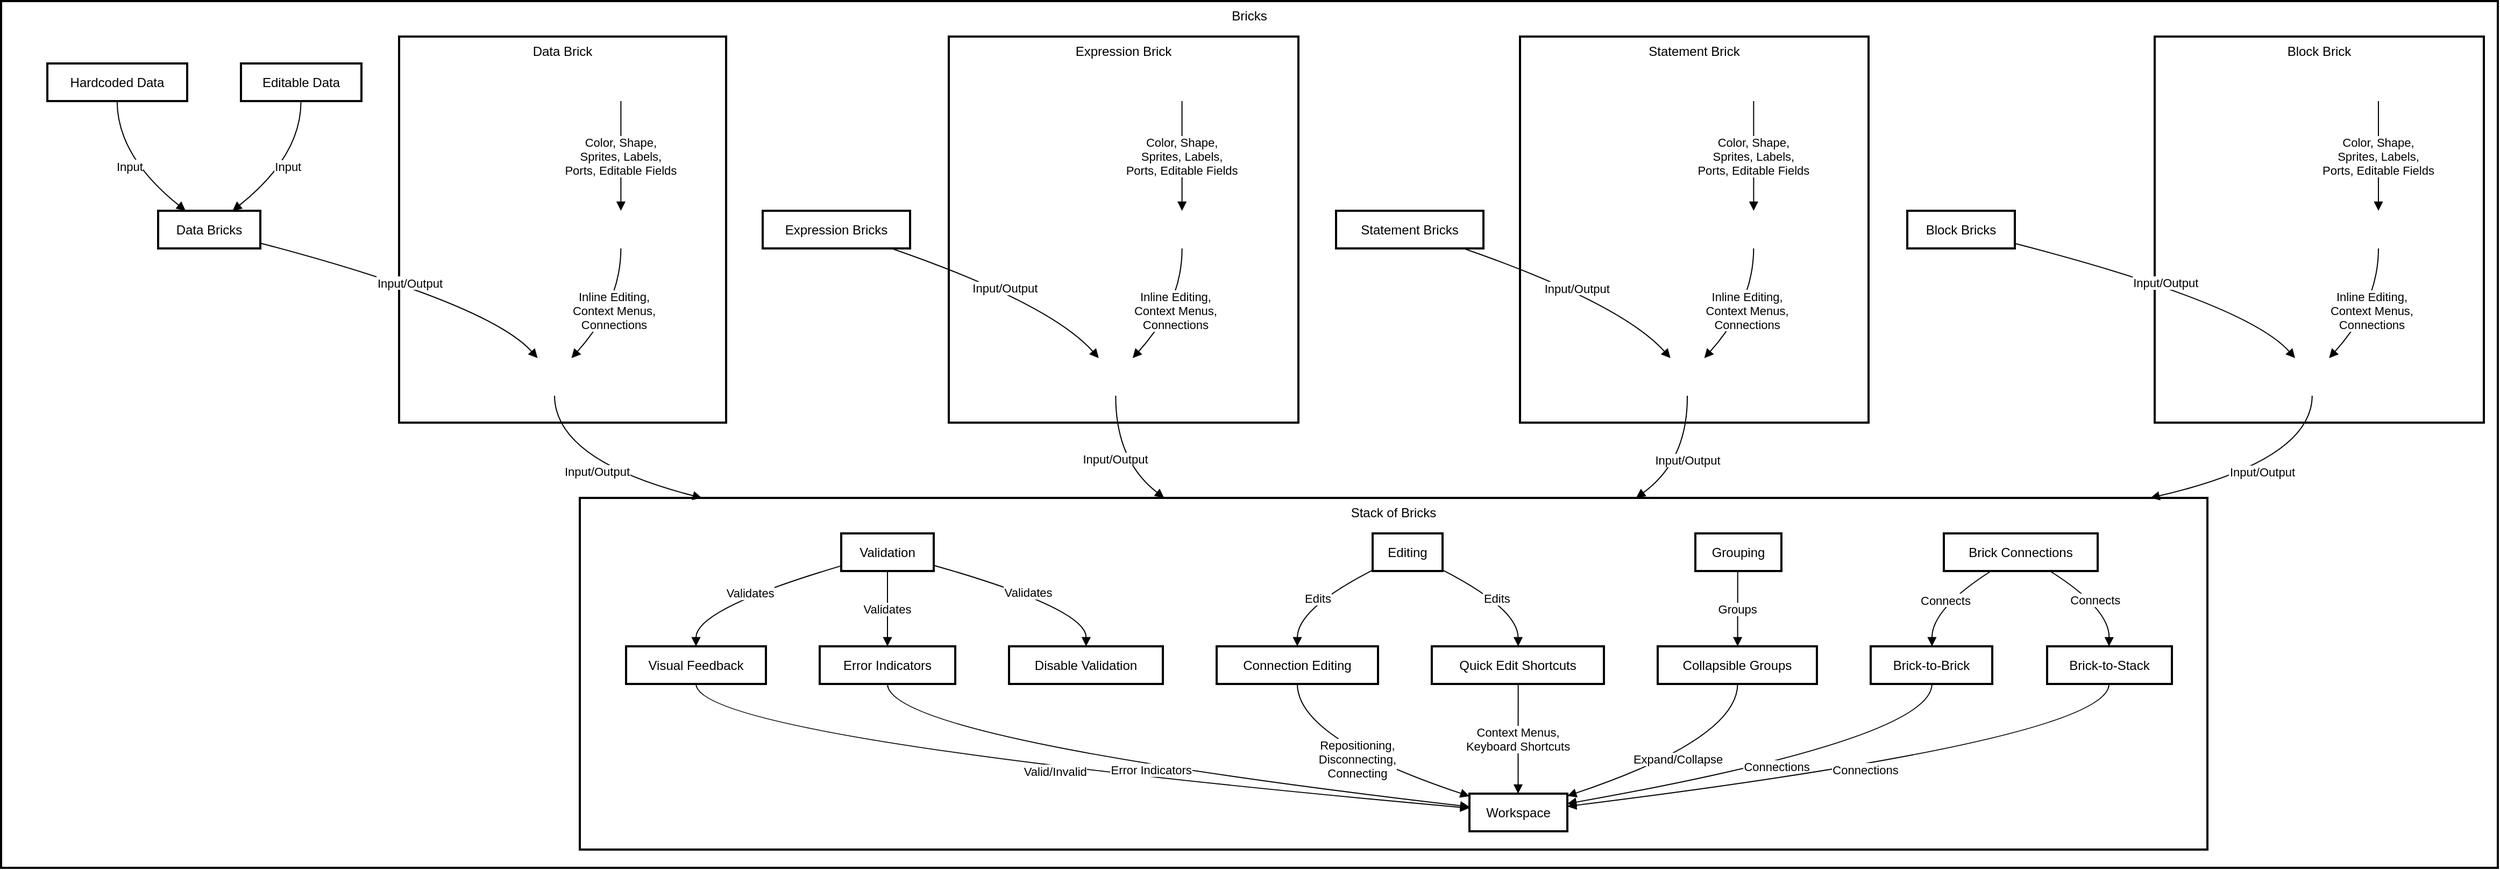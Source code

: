 <mxfile version="24.4.4" type="device">
  <diagram name="Page-1" id="PWuLtEQWgJFdSml_et74">
    <mxGraphModel dx="1434" dy="795" grid="1" gridSize="10" guides="1" tooltips="1" connect="1" arrows="1" fold="1" page="1" pageScale="1" pageWidth="850" pageHeight="1100" math="0" shadow="0">
      <root>
        <mxCell id="0" />
        <mxCell id="1" parent="0" />
        <mxCell id="HGng_sCw2mm2Ab41IilJ-43" value="Bricks" style="whiteSpace=wrap;strokeWidth=2;verticalAlign=top;" vertex="1" parent="1">
          <mxGeometry x="20" y="20" width="2321" height="806" as="geometry" />
        </mxCell>
        <mxCell id="HGng_sCw2mm2Ab41IilJ-44" value="Data Bricks" style="whiteSpace=wrap;strokeWidth=2;" vertex="1" parent="HGng_sCw2mm2Ab41IilJ-43">
          <mxGeometry x="146" y="195" width="95" height="35" as="geometry" />
        </mxCell>
        <mxCell id="HGng_sCw2mm2Ab41IilJ-45" value="Hardcoded Data" style="whiteSpace=wrap;strokeWidth=2;" vertex="1" parent="HGng_sCw2mm2Ab41IilJ-43">
          <mxGeometry x="43" y="58" width="130" height="35" as="geometry" />
        </mxCell>
        <mxCell id="HGng_sCw2mm2Ab41IilJ-46" value="Editable Data" style="whiteSpace=wrap;strokeWidth=2;" vertex="1" parent="HGng_sCw2mm2Ab41IilJ-43">
          <mxGeometry x="223" y="58" width="112" height="35" as="geometry" />
        </mxCell>
        <mxCell id="HGng_sCw2mm2Ab41IilJ-47" value="Data Processing" style="whiteSpace=wrap;strokeWidth=2;" vertex="1" parent="HGng_sCw2mm2Ab41IilJ-43">
          <mxGeometry x="451" y="332" width="127" height="35" as="geometry" />
        </mxCell>
        <mxCell id="HGng_sCw2mm2Ab41IilJ-48" value="Expression Bricks" style="whiteSpace=wrap;strokeWidth=2;" vertex="1" parent="HGng_sCw2mm2Ab41IilJ-43">
          <mxGeometry x="708" y="195" width="137" height="35" as="geometry" />
        </mxCell>
        <mxCell id="HGng_sCw2mm2Ab41IilJ-49" value="Expression Processing" style="whiteSpace=wrap;strokeWidth=2;" vertex="1" parent="HGng_sCw2mm2Ab41IilJ-43">
          <mxGeometry x="952" y="332" width="169" height="35" as="geometry" />
        </mxCell>
        <mxCell id="HGng_sCw2mm2Ab41IilJ-50" value="Statement Bricks" style="whiteSpace=wrap;strokeWidth=2;" vertex="1" parent="HGng_sCw2mm2Ab41IilJ-43">
          <mxGeometry x="1241" y="195" width="137" height="35" as="geometry" />
        </mxCell>
        <mxCell id="HGng_sCw2mm2Ab41IilJ-51" value="Statement Processing" style="whiteSpace=wrap;strokeWidth=2;" vertex="1" parent="HGng_sCw2mm2Ab41IilJ-43">
          <mxGeometry x="1483" y="332" width="168" height="35" as="geometry" />
        </mxCell>
        <mxCell id="HGng_sCw2mm2Ab41IilJ-52" value="Block Bricks" style="whiteSpace=wrap;strokeWidth=2;" vertex="1" parent="HGng_sCw2mm2Ab41IilJ-43">
          <mxGeometry x="1772" y="195" width="100" height="35" as="geometry" />
        </mxCell>
        <mxCell id="HGng_sCw2mm2Ab41IilJ-53" value="Block Processing" style="whiteSpace=wrap;strokeWidth=2;" vertex="1" parent="HGng_sCw2mm2Ab41IilJ-43">
          <mxGeometry x="2082" y="332" width="132" height="35" as="geometry" />
        </mxCell>
        <mxCell id="HGng_sCw2mm2Ab41IilJ-54" value="Appearance" style="whiteSpace=wrap;strokeWidth=2;" vertex="1" parent="HGng_sCw2mm2Ab41IilJ-43">
          <mxGeometry x="526" y="58" width="99" height="35" as="geometry" />
        </mxCell>
        <mxCell id="HGng_sCw2mm2Ab41IilJ-55" value="Interaction" style="whiteSpace=wrap;strokeWidth=2;" vertex="1" parent="HGng_sCw2mm2Ab41IilJ-43">
          <mxGeometry x="529" y="195" width="94" height="35" as="geometry" />
        </mxCell>
        <mxCell id="HGng_sCw2mm2Ab41IilJ-56" value="Appearance" style="whiteSpace=wrap;strokeWidth=2;" vertex="1" parent="HGng_sCw2mm2Ab41IilJ-43">
          <mxGeometry x="1048" y="58" width="99" height="35" as="geometry" />
        </mxCell>
        <mxCell id="HGng_sCw2mm2Ab41IilJ-57" value="Interaction" style="whiteSpace=wrap;strokeWidth=2;" vertex="1" parent="HGng_sCw2mm2Ab41IilJ-43">
          <mxGeometry x="1051" y="195" width="94" height="35" as="geometry" />
        </mxCell>
        <mxCell id="HGng_sCw2mm2Ab41IilJ-58" value="Appearance" style="whiteSpace=wrap;strokeWidth=2;" vertex="1" parent="HGng_sCw2mm2Ab41IilJ-43">
          <mxGeometry x="1580" y="58" width="99" height="35" as="geometry" />
        </mxCell>
        <mxCell id="HGng_sCw2mm2Ab41IilJ-59" value="Interaction" style="whiteSpace=wrap;strokeWidth=2;" vertex="1" parent="HGng_sCw2mm2Ab41IilJ-43">
          <mxGeometry x="1582" y="195" width="94" height="35" as="geometry" />
        </mxCell>
        <mxCell id="HGng_sCw2mm2Ab41IilJ-60" value="Appearance" style="whiteSpace=wrap;strokeWidth=2;" vertex="1" parent="HGng_sCw2mm2Ab41IilJ-43">
          <mxGeometry x="2160" y="58" width="99" height="35" as="geometry" />
        </mxCell>
        <mxCell id="HGng_sCw2mm2Ab41IilJ-61" value="Interaction" style="whiteSpace=wrap;strokeWidth=2;" vertex="1" parent="HGng_sCw2mm2Ab41IilJ-43">
          <mxGeometry x="2163" y="195" width="94" height="35" as="geometry" />
        </mxCell>
        <mxCell id="HGng_sCw2mm2Ab41IilJ-62" value="Stack of Bricks" style="whiteSpace=wrap;strokeWidth=2;verticalAlign=top;" vertex="1" parent="HGng_sCw2mm2Ab41IilJ-43">
          <mxGeometry x="538" y="462" width="1513" height="327" as="geometry" />
        </mxCell>
        <mxCell id="HGng_sCw2mm2Ab41IilJ-63" value="Validation" style="whiteSpace=wrap;strokeWidth=2;" vertex="1" parent="HGng_sCw2mm2Ab41IilJ-62">
          <mxGeometry x="243" y="33" width="86" height="35" as="geometry" />
        </mxCell>
        <mxCell id="HGng_sCw2mm2Ab41IilJ-64" value="Visual Feedback" style="whiteSpace=wrap;strokeWidth=2;" vertex="1" parent="HGng_sCw2mm2Ab41IilJ-62">
          <mxGeometry x="43" y="138" width="130" height="35" as="geometry" />
        </mxCell>
        <mxCell id="HGng_sCw2mm2Ab41IilJ-65" value="Error Indicators" style="whiteSpace=wrap;strokeWidth=2;" vertex="1" parent="HGng_sCw2mm2Ab41IilJ-62">
          <mxGeometry x="223" y="138" width="126" height="35" as="geometry" />
        </mxCell>
        <mxCell id="HGng_sCw2mm2Ab41IilJ-66" value="Disable Validation" style="whiteSpace=wrap;strokeWidth=2;" vertex="1" parent="HGng_sCw2mm2Ab41IilJ-62">
          <mxGeometry x="399" y="138" width="143" height="35" as="geometry" />
        </mxCell>
        <mxCell id="HGng_sCw2mm2Ab41IilJ-67" value="Workspace" style="whiteSpace=wrap;strokeWidth=2;" vertex="1" parent="HGng_sCw2mm2Ab41IilJ-62">
          <mxGeometry x="827" y="275" width="91" height="35" as="geometry" />
        </mxCell>
        <mxCell id="HGng_sCw2mm2Ab41IilJ-68" value="Editing" style="whiteSpace=wrap;strokeWidth=2;" vertex="1" parent="HGng_sCw2mm2Ab41IilJ-62">
          <mxGeometry x="737" y="33" width="65" height="35" as="geometry" />
        </mxCell>
        <mxCell id="HGng_sCw2mm2Ab41IilJ-69" value="Connection Editing" style="whiteSpace=wrap;strokeWidth=2;" vertex="1" parent="HGng_sCw2mm2Ab41IilJ-62">
          <mxGeometry x="592" y="138" width="150" height="35" as="geometry" />
        </mxCell>
        <mxCell id="HGng_sCw2mm2Ab41IilJ-70" value="Quick Edit Shortcuts" style="whiteSpace=wrap;strokeWidth=2;" vertex="1" parent="HGng_sCw2mm2Ab41IilJ-62">
          <mxGeometry x="792" y="138" width="160" height="35" as="geometry" />
        </mxCell>
        <mxCell id="HGng_sCw2mm2Ab41IilJ-71" value="Grouping" style="whiteSpace=wrap;strokeWidth=2;" vertex="1" parent="HGng_sCw2mm2Ab41IilJ-62">
          <mxGeometry x="1037" y="33" width="80" height="35" as="geometry" />
        </mxCell>
        <mxCell id="HGng_sCw2mm2Ab41IilJ-72" value="Collapsible Groups" style="whiteSpace=wrap;strokeWidth=2;" vertex="1" parent="HGng_sCw2mm2Ab41IilJ-62">
          <mxGeometry x="1002" y="138" width="148" height="35" as="geometry" />
        </mxCell>
        <mxCell id="HGng_sCw2mm2Ab41IilJ-73" value="Brick Connections" style="whiteSpace=wrap;strokeWidth=2;" vertex="1" parent="HGng_sCw2mm2Ab41IilJ-62">
          <mxGeometry x="1268" y="33" width="143" height="35" as="geometry" />
        </mxCell>
        <mxCell id="HGng_sCw2mm2Ab41IilJ-74" value="Brick-to-Brick" style="whiteSpace=wrap;strokeWidth=2;" vertex="1" parent="HGng_sCw2mm2Ab41IilJ-62">
          <mxGeometry x="1200" y="138" width="113" height="35" as="geometry" />
        </mxCell>
        <mxCell id="HGng_sCw2mm2Ab41IilJ-75" value="Brick-to-Stack" style="whiteSpace=wrap;strokeWidth=2;" vertex="1" parent="HGng_sCw2mm2Ab41IilJ-62">
          <mxGeometry x="1364" y="138" width="116" height="35" as="geometry" />
        </mxCell>
        <mxCell id="HGng_sCw2mm2Ab41IilJ-76" value="Validates" style="curved=1;startArrow=none;endArrow=block;exitX=-0.002;exitY=0.864;entryX=0.5;entryY=0;rounded=0;" edge="1" parent="HGng_sCw2mm2Ab41IilJ-62" source="HGng_sCw2mm2Ab41IilJ-63" target="HGng_sCw2mm2Ab41IilJ-64">
          <mxGeometry relative="1" as="geometry">
            <Array as="points">
              <mxPoint x="108" y="103" />
            </Array>
          </mxGeometry>
        </mxCell>
        <mxCell id="HGng_sCw2mm2Ab41IilJ-77" value="Validates" style="curved=1;startArrow=none;endArrow=block;exitX=0.5;exitY=1;entryX=0.5;entryY=0;rounded=0;" edge="1" parent="HGng_sCw2mm2Ab41IilJ-62" source="HGng_sCw2mm2Ab41IilJ-63" target="HGng_sCw2mm2Ab41IilJ-65">
          <mxGeometry relative="1" as="geometry">
            <Array as="points" />
          </mxGeometry>
        </mxCell>
        <mxCell id="HGng_sCw2mm2Ab41IilJ-78" value="Validates" style="curved=1;startArrow=none;endArrow=block;exitX=1.003;exitY=0.851;entryX=0.501;entryY=0;rounded=0;" edge="1" parent="HGng_sCw2mm2Ab41IilJ-62" source="HGng_sCw2mm2Ab41IilJ-63" target="HGng_sCw2mm2Ab41IilJ-66">
          <mxGeometry relative="1" as="geometry">
            <Array as="points">
              <mxPoint x="471" y="103" />
            </Array>
          </mxGeometry>
        </mxCell>
        <mxCell id="HGng_sCw2mm2Ab41IilJ-79" value="Valid/Invalid" style="curved=1;startArrow=none;endArrow=block;exitX=0.5;exitY=1;entryX=-0.004;entryY=0.383;rounded=0;" edge="1" parent="HGng_sCw2mm2Ab41IilJ-62" source="HGng_sCw2mm2Ab41IilJ-64" target="HGng_sCw2mm2Ab41IilJ-67">
          <mxGeometry relative="1" as="geometry">
            <Array as="points">
              <mxPoint x="108" y="224" />
            </Array>
          </mxGeometry>
        </mxCell>
        <mxCell id="HGng_sCw2mm2Ab41IilJ-80" value="Error Indicators" style="curved=1;startArrow=none;endArrow=block;exitX=0.5;exitY=1;entryX=-0.004;entryY=0.348;rounded=0;" edge="1" parent="HGng_sCw2mm2Ab41IilJ-62" source="HGng_sCw2mm2Ab41IilJ-65" target="HGng_sCw2mm2Ab41IilJ-67">
          <mxGeometry relative="1" as="geometry">
            <Array as="points">
              <mxPoint x="286" y="224" />
            </Array>
          </mxGeometry>
        </mxCell>
        <mxCell id="HGng_sCw2mm2Ab41IilJ-81" value="Edits" style="curved=1;startArrow=none;endArrow=block;exitX=0.004;exitY=0.973;entryX=0.5;entryY=0;rounded=0;" edge="1" parent="HGng_sCw2mm2Ab41IilJ-62" source="HGng_sCw2mm2Ab41IilJ-68" target="HGng_sCw2mm2Ab41IilJ-69">
          <mxGeometry relative="1" as="geometry">
            <Array as="points">
              <mxPoint x="667" y="103" />
            </Array>
          </mxGeometry>
        </mxCell>
        <mxCell id="HGng_sCw2mm2Ab41IilJ-82" value="Edits" style="curved=1;startArrow=none;endArrow=block;exitX=1.001;exitY=0.973;entryX=0.502;entryY=0;rounded=0;" edge="1" parent="HGng_sCw2mm2Ab41IilJ-62" source="HGng_sCw2mm2Ab41IilJ-68" target="HGng_sCw2mm2Ab41IilJ-70">
          <mxGeometry relative="1" as="geometry">
            <Array as="points">
              <mxPoint x="872" y="103" />
            </Array>
          </mxGeometry>
        </mxCell>
        <mxCell id="HGng_sCw2mm2Ab41IilJ-83" value="Repositioning,&#xa;Disconnecting,&#xa;Connecting" style="curved=1;startArrow=none;endArrow=block;exitX=0.5;exitY=1;entryX=-0.004;entryY=0.065;rounded=0;" edge="1" parent="HGng_sCw2mm2Ab41IilJ-62" source="HGng_sCw2mm2Ab41IilJ-69" target="HGng_sCw2mm2Ab41IilJ-67">
          <mxGeometry relative="1" as="geometry">
            <Array as="points">
              <mxPoint x="667" y="224" />
            </Array>
          </mxGeometry>
        </mxCell>
        <mxCell id="HGng_sCw2mm2Ab41IilJ-84" value="Context Menus,&#xa;Keyboard Shortcuts" style="curved=1;startArrow=none;endArrow=block;exitX=0.502;exitY=1;entryX=0.497;entryY=0;rounded=0;" edge="1" parent="HGng_sCw2mm2Ab41IilJ-62" source="HGng_sCw2mm2Ab41IilJ-70" target="HGng_sCw2mm2Ab41IilJ-67">
          <mxGeometry relative="1" as="geometry">
            <Array as="points" />
          </mxGeometry>
        </mxCell>
        <mxCell id="HGng_sCw2mm2Ab41IilJ-85" value="Groups" style="curved=1;startArrow=none;endArrow=block;exitX=0.492;exitY=1;entryX=0.502;entryY=0;rounded=0;" edge="1" parent="HGng_sCw2mm2Ab41IilJ-62" source="HGng_sCw2mm2Ab41IilJ-71" target="HGng_sCw2mm2Ab41IilJ-72">
          <mxGeometry relative="1" as="geometry">
            <Array as="points" />
          </mxGeometry>
        </mxCell>
        <mxCell id="HGng_sCw2mm2Ab41IilJ-86" value="Expand/Collapse" style="curved=1;startArrow=none;endArrow=block;exitX=0.502;exitY=1;entryX=0.999;entryY=0.063;rounded=0;" edge="1" parent="HGng_sCw2mm2Ab41IilJ-62" source="HGng_sCw2mm2Ab41IilJ-72" target="HGng_sCw2mm2Ab41IilJ-67">
          <mxGeometry relative="1" as="geometry">
            <Array as="points">
              <mxPoint x="1076" y="224" />
            </Array>
          </mxGeometry>
        </mxCell>
        <mxCell id="HGng_sCw2mm2Ab41IilJ-87" value="Connects" style="curved=1;startArrow=none;endArrow=block;exitX=0.307;exitY=1;entryX=0.504;entryY=0;rounded=0;" edge="1" parent="HGng_sCw2mm2Ab41IilJ-62" source="HGng_sCw2mm2Ab41IilJ-73" target="HGng_sCw2mm2Ab41IilJ-74">
          <mxGeometry relative="1" as="geometry">
            <Array as="points">
              <mxPoint x="1257" y="103" />
            </Array>
          </mxGeometry>
        </mxCell>
        <mxCell id="HGng_sCw2mm2Ab41IilJ-88" value="Connects" style="curved=1;startArrow=none;endArrow=block;exitX=0.69;exitY=1;entryX=0.496;entryY=0;rounded=0;" edge="1" parent="HGng_sCw2mm2Ab41IilJ-62" source="HGng_sCw2mm2Ab41IilJ-73" target="HGng_sCw2mm2Ab41IilJ-75">
          <mxGeometry relative="1" as="geometry">
            <Array as="points">
              <mxPoint x="1422" y="103" />
            </Array>
          </mxGeometry>
        </mxCell>
        <mxCell id="HGng_sCw2mm2Ab41IilJ-89" value="Connections" style="curved=1;startArrow=none;endArrow=block;exitX=0.504;exitY=1;entryX=0.999;entryY=0.268;rounded=0;" edge="1" parent="HGng_sCw2mm2Ab41IilJ-62" source="HGng_sCw2mm2Ab41IilJ-74" target="HGng_sCw2mm2Ab41IilJ-67">
          <mxGeometry relative="1" as="geometry">
            <Array as="points">
              <mxPoint x="1257" y="224" />
            </Array>
          </mxGeometry>
        </mxCell>
        <mxCell id="HGng_sCw2mm2Ab41IilJ-90" value="Connections" style="curved=1;startArrow=none;endArrow=block;exitX=0.496;exitY=1;entryX=0.999;entryY=0.338;rounded=0;" edge="1" parent="HGng_sCw2mm2Ab41IilJ-62" source="HGng_sCw2mm2Ab41IilJ-75" target="HGng_sCw2mm2Ab41IilJ-67">
          <mxGeometry relative="1" as="geometry">
            <Array as="points">
              <mxPoint x="1422" y="224" />
            </Array>
          </mxGeometry>
        </mxCell>
        <mxCell id="HGng_sCw2mm2Ab41IilJ-91" value="Data Brick" style="whiteSpace=wrap;strokeWidth=2;verticalAlign=top;" vertex="1" parent="HGng_sCw2mm2Ab41IilJ-43">
          <mxGeometry x="370" y="33" width="304" height="359" as="geometry" />
        </mxCell>
        <mxCell id="HGng_sCw2mm2Ab41IilJ-92" value="Expression Brick" style="whiteSpace=wrap;strokeWidth=2;verticalAlign=top;" vertex="1" parent="HGng_sCw2mm2Ab41IilJ-43">
          <mxGeometry x="881" y="33" width="325" height="359" as="geometry" />
        </mxCell>
        <mxCell id="HGng_sCw2mm2Ab41IilJ-93" value="Statement Brick" style="whiteSpace=wrap;strokeWidth=2;verticalAlign=top;" vertex="1" parent="HGng_sCw2mm2Ab41IilJ-43">
          <mxGeometry x="1412" y="33" width="324" height="359" as="geometry" />
        </mxCell>
        <mxCell id="HGng_sCw2mm2Ab41IilJ-94" value="Block Brick" style="whiteSpace=wrap;strokeWidth=2;verticalAlign=top;" vertex="1" parent="HGng_sCw2mm2Ab41IilJ-43">
          <mxGeometry x="2002" y="33" width="306" height="359" as="geometry" />
        </mxCell>
        <mxCell id="HGng_sCw2mm2Ab41IilJ-95" value="Input" style="curved=1;startArrow=none;endArrow=block;exitX=0.499;exitY=1;entryX=0.269;entryY=0;rounded=0;" edge="1" parent="HGng_sCw2mm2Ab41IilJ-43" source="HGng_sCw2mm2Ab41IilJ-45" target="HGng_sCw2mm2Ab41IilJ-44">
          <mxGeometry relative="1" as="geometry">
            <Array as="points">
              <mxPoint x="108" y="144" />
            </Array>
          </mxGeometry>
        </mxCell>
        <mxCell id="HGng_sCw2mm2Ab41IilJ-96" value="Input" style="curved=1;startArrow=none;endArrow=block;exitX=0.498;exitY=1;entryX=0.728;entryY=0;rounded=0;" edge="1" parent="HGng_sCw2mm2Ab41IilJ-43" source="HGng_sCw2mm2Ab41IilJ-46" target="HGng_sCw2mm2Ab41IilJ-44">
          <mxGeometry relative="1" as="geometry">
            <Array as="points">
              <mxPoint x="279" y="144" />
            </Array>
          </mxGeometry>
        </mxCell>
        <mxCell id="HGng_sCw2mm2Ab41IilJ-97" value="Input/Output" style="curved=1;startArrow=none;endArrow=block;exitX=0.999;exitY=0.859;entryX=0.376;entryY=0;rounded=0;" edge="1" parent="HGng_sCw2mm2Ab41IilJ-43" source="HGng_sCw2mm2Ab41IilJ-44" target="HGng_sCw2mm2Ab41IilJ-47">
          <mxGeometry relative="1" as="geometry">
            <Array as="points">
              <mxPoint x="453" y="281" />
            </Array>
          </mxGeometry>
        </mxCell>
        <mxCell id="HGng_sCw2mm2Ab41IilJ-98" value="Input/Output" style="curved=1;startArrow=none;endArrow=block;exitX=0.873;exitY=1;entryX=0.405;entryY=0;rounded=0;" edge="1" parent="HGng_sCw2mm2Ab41IilJ-43" source="HGng_sCw2mm2Ab41IilJ-48" target="HGng_sCw2mm2Ab41IilJ-49">
          <mxGeometry relative="1" as="geometry">
            <Array as="points">
              <mxPoint x="975" y="281" />
            </Array>
          </mxGeometry>
        </mxCell>
        <mxCell id="HGng_sCw2mm2Ab41IilJ-99" value="Input/Output" style="curved=1;startArrow=none;endArrow=block;exitX=0.864;exitY=1;entryX=0.41;entryY=0;rounded=0;" edge="1" parent="HGng_sCw2mm2Ab41IilJ-43" source="HGng_sCw2mm2Ab41IilJ-50" target="HGng_sCw2mm2Ab41IilJ-51">
          <mxGeometry relative="1" as="geometry">
            <Array as="points">
              <mxPoint x="1506" y="281" />
            </Array>
          </mxGeometry>
        </mxCell>
        <mxCell id="HGng_sCw2mm2Ab41IilJ-100" value="Input/Output" style="curved=1;startArrow=none;endArrow=block;exitX=1.004;exitY=0.872;entryX=0.383;entryY=0;rounded=0;" edge="1" parent="HGng_sCw2mm2Ab41IilJ-43" source="HGng_sCw2mm2Ab41IilJ-52" target="HGng_sCw2mm2Ab41IilJ-53">
          <mxGeometry relative="1" as="geometry">
            <Array as="points">
              <mxPoint x="2087" y="281" />
            </Array>
          </mxGeometry>
        </mxCell>
        <mxCell id="HGng_sCw2mm2Ab41IilJ-101" value="Color, Shape,&#xa;Sprites, Labels,&#xa;Ports, Editable Fields" style="curved=1;startArrow=none;endArrow=block;exitX=0.507;exitY=1;entryX=0.502;entryY=0;rounded=0;" edge="1" parent="HGng_sCw2mm2Ab41IilJ-43" source="HGng_sCw2mm2Ab41IilJ-54" target="HGng_sCw2mm2Ab41IilJ-55">
          <mxGeometry relative="1" as="geometry">
            <Array as="points" />
          </mxGeometry>
        </mxCell>
        <mxCell id="HGng_sCw2mm2Ab41IilJ-102" value="Inline Editing,&#xa;Context Menus,&#xa;Connections" style="curved=1;startArrow=none;endArrow=block;exitX=0.502;exitY=1;entryX=0.624;entryY=0;rounded=0;" edge="1" parent="HGng_sCw2mm2Ab41IilJ-43" source="HGng_sCw2mm2Ab41IilJ-55" target="HGng_sCw2mm2Ab41IilJ-47">
          <mxGeometry relative="1" as="geometry">
            <Array as="points">
              <mxPoint x="576" y="281" />
            </Array>
          </mxGeometry>
        </mxCell>
        <mxCell id="HGng_sCw2mm2Ab41IilJ-103" value="Color, Shape,&#xa;Sprites, Labels,&#xa;Ports, Editable Fields" style="curved=1;startArrow=none;endArrow=block;exitX=0.503;exitY=1;entryX=0.498;entryY=0;rounded=0;" edge="1" parent="HGng_sCw2mm2Ab41IilJ-43" source="HGng_sCw2mm2Ab41IilJ-56" target="HGng_sCw2mm2Ab41IilJ-57">
          <mxGeometry relative="1" as="geometry">
            <Array as="points" />
          </mxGeometry>
        </mxCell>
        <mxCell id="HGng_sCw2mm2Ab41IilJ-104" value="Inline Editing,&#xa;Context Menus,&#xa;Connections" style="curved=1;startArrow=none;endArrow=block;exitX=0.498;exitY=1;entryX=0.591;entryY=0;rounded=0;" edge="1" parent="HGng_sCw2mm2Ab41IilJ-43" source="HGng_sCw2mm2Ab41IilJ-57" target="HGng_sCw2mm2Ab41IilJ-49">
          <mxGeometry relative="1" as="geometry">
            <Array as="points">
              <mxPoint x="1098" y="281" />
            </Array>
          </mxGeometry>
        </mxCell>
        <mxCell id="HGng_sCw2mm2Ab41IilJ-105" value="Color, Shape,&#xa;Sprites, Labels,&#xa;Ports, Editable Fields" style="curved=1;startArrow=none;endArrow=block;exitX=0.497;exitY=1;entryX=0.502;entryY=0;rounded=0;" edge="1" parent="HGng_sCw2mm2Ab41IilJ-43" source="HGng_sCw2mm2Ab41IilJ-58" target="HGng_sCw2mm2Ab41IilJ-59">
          <mxGeometry relative="1" as="geometry">
            <Array as="points" />
          </mxGeometry>
        </mxCell>
        <mxCell id="HGng_sCw2mm2Ab41IilJ-106" value="Inline Editing,&#xa;Context Menus,&#xa;Connections" style="curved=1;startArrow=none;endArrow=block;exitX=0.502;exitY=1;entryX=0.597;entryY=0;rounded=0;" edge="1" parent="HGng_sCw2mm2Ab41IilJ-43" source="HGng_sCw2mm2Ab41IilJ-59" target="HGng_sCw2mm2Ab41IilJ-51">
          <mxGeometry relative="1" as="geometry">
            <Array as="points">
              <mxPoint x="1629" y="281" />
            </Array>
          </mxGeometry>
        </mxCell>
        <mxCell id="HGng_sCw2mm2Ab41IilJ-107" value="Color, Shape,&#xa;Sprites, Labels,&#xa;Ports, Editable Fields" style="curved=1;startArrow=none;endArrow=block;exitX=0.505;exitY=1;entryX=0.5;entryY=0;rounded=0;" edge="1" parent="HGng_sCw2mm2Ab41IilJ-43" source="HGng_sCw2mm2Ab41IilJ-60" target="HGng_sCw2mm2Ab41IilJ-61">
          <mxGeometry relative="1" as="geometry">
            <Array as="points" />
          </mxGeometry>
        </mxCell>
        <mxCell id="HGng_sCw2mm2Ab41IilJ-108" value="Inline Editing,&#xa;Context Menus,&#xa;Connections" style="curved=1;startArrow=none;endArrow=block;exitX=0.5;exitY=1;entryX=0.622;entryY=0;rounded=0;" edge="1" parent="HGng_sCw2mm2Ab41IilJ-43" source="HGng_sCw2mm2Ab41IilJ-61" target="HGng_sCw2mm2Ab41IilJ-53">
          <mxGeometry relative="1" as="geometry">
            <Array as="points">
              <mxPoint x="2210" y="281" />
            </Array>
          </mxGeometry>
        </mxCell>
        <mxCell id="HGng_sCw2mm2Ab41IilJ-109" value="Input/Output" style="curved=1;startArrow=none;endArrow=block;exitX=0.5;exitY=1;entryX=0.075;entryY=0;rounded=0;" edge="1" parent="HGng_sCw2mm2Ab41IilJ-43" source="HGng_sCw2mm2Ab41IilJ-47" target="HGng_sCw2mm2Ab41IilJ-62">
          <mxGeometry relative="1" as="geometry">
            <Array as="points">
              <mxPoint x="515" y="427" />
            </Array>
          </mxGeometry>
        </mxCell>
        <mxCell id="HGng_sCw2mm2Ab41IilJ-110" value="Input/Output" style="curved=1;startArrow=none;endArrow=block;exitX=0.498;exitY=1;entryX=0.359;entryY=0;rounded=0;" edge="1" parent="HGng_sCw2mm2Ab41IilJ-43" source="HGng_sCw2mm2Ab41IilJ-49" target="HGng_sCw2mm2Ab41IilJ-62">
          <mxGeometry relative="1" as="geometry">
            <Array as="points">
              <mxPoint x="1036" y="427" />
            </Array>
          </mxGeometry>
        </mxCell>
        <mxCell id="HGng_sCw2mm2Ab41IilJ-111" value="Input/Output" style="curved=1;startArrow=none;endArrow=block;exitX=0.503;exitY=1;entryX=0.649;entryY=0;rounded=0;" edge="1" parent="HGng_sCw2mm2Ab41IilJ-43" source="HGng_sCw2mm2Ab41IilJ-51" target="HGng_sCw2mm2Ab41IilJ-62">
          <mxGeometry relative="1" as="geometry">
            <Array as="points">
              <mxPoint x="1568" y="427" />
            </Array>
          </mxGeometry>
        </mxCell>
        <mxCell id="HGng_sCw2mm2Ab41IilJ-112" value="Input/Output" style="curved=1;startArrow=none;endArrow=block;exitX=0.503;exitY=1;entryX=0.965;entryY=0;rounded=0;" edge="1" parent="HGng_sCw2mm2Ab41IilJ-43" source="HGng_sCw2mm2Ab41IilJ-53" target="HGng_sCw2mm2Ab41IilJ-62">
          <mxGeometry relative="1" as="geometry">
            <Array as="points">
              <mxPoint x="2148" y="427" />
            </Array>
          </mxGeometry>
        </mxCell>
      </root>
    </mxGraphModel>
  </diagram>
</mxfile>
